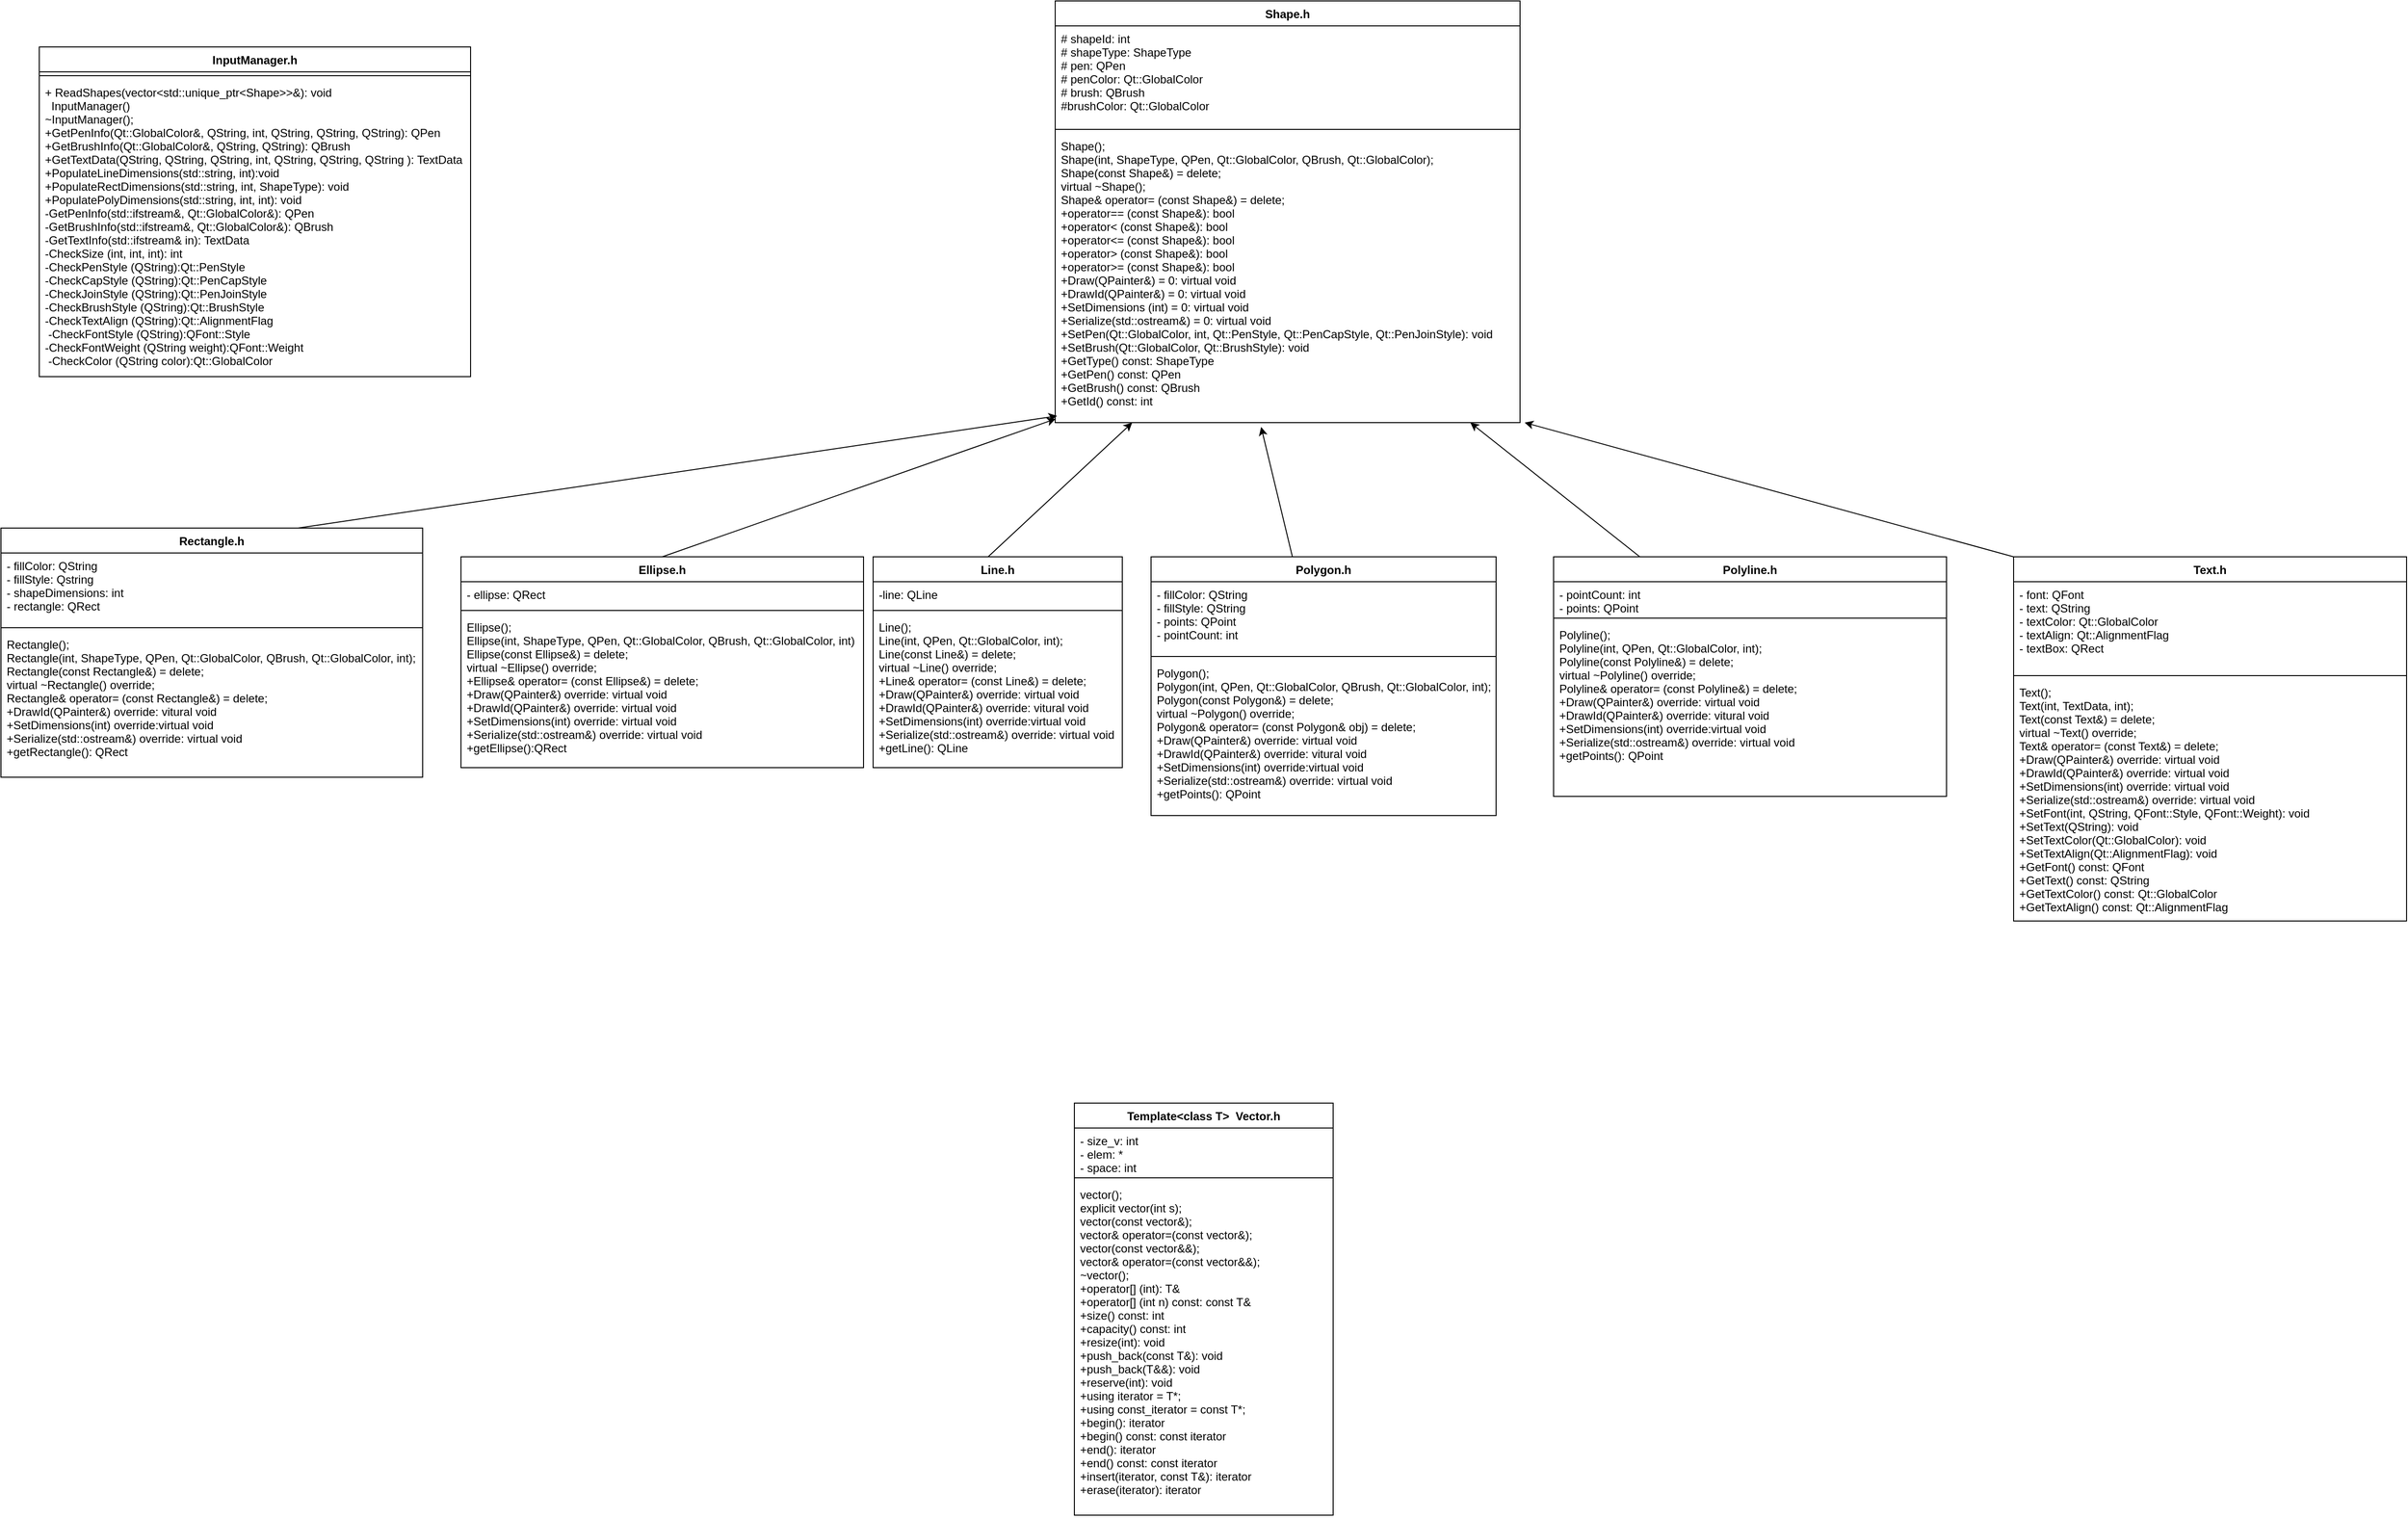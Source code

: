 <mxfile version="15.9.4" type="device" pages="2"><diagram id="QRnCD5VXvzg4Ikm4jeGb" name="Page-1"><mxGraphModel dx="4285" dy="2544" grid="1" gridSize="10" guides="1" tooltips="1" connect="1" arrows="1" fold="1" page="1" pageScale="1" pageWidth="850" pageHeight="1100" math="0" shadow="0"><root><mxCell id="0"/><mxCell id="1" parent="0"/><mxCell id="ikofJ_ncv0Km4C0G176M-1" value="InputManager.h" style="swimlane;fontStyle=1;align=center;verticalAlign=top;childLayout=stackLayout;horizontal=1;startSize=26;horizontalStack=0;resizeParent=1;resizeParentMax=0;resizeLast=0;collapsible=1;marginBottom=0;" vertex="1" parent="1"><mxGeometry x="-1530" y="-1032" width="450" height="344" as="geometry"/></mxCell><mxCell id="ikofJ_ncv0Km4C0G176M-3" value="" style="line;strokeWidth=1;fillColor=none;align=left;verticalAlign=middle;spacingTop=-1;spacingLeft=3;spacingRight=3;rotatable=0;labelPosition=right;points=[];portConstraint=eastwest;" vertex="1" parent="ikofJ_ncv0Km4C0G176M-1"><mxGeometry y="26" width="450" height="8" as="geometry"/></mxCell><mxCell id="ikofJ_ncv0Km4C0G176M-4" value="+ ReadShapes(vector&lt;std::unique_ptr&lt;Shape&gt;&gt;&amp;): void&#10;  InputManager()&#10;~InputManager();&#10;+GetPenInfo(Qt::GlobalColor&amp;, QString, int, QString, QString, QString): QPen&#10;+GetBrushInfo(Qt::GlobalColor&amp;, QString, QString): QBrush&#10;+GetTextData(QString, QString, QString, int, QString, QString, QString ): TextData&#10;+PopulateLineDimensions(std::string, int):void&#10;+PopulateRectDimensions(std::string, int, ShapeType): void&#10;+PopulatePolyDimensions(std::string, int, int): void&#10;-GetPenInfo(std::ifstream&amp;, Qt::GlobalColor&amp;): QPen&#10;-GetBrushInfo(std::ifstream&amp;,  Qt::GlobalColor&amp;): QBrush&#10;-GetTextInfo(std::ifstream&amp; in): TextData&#10;-CheckSize (int, int, int): int&#10;-CheckPenStyle (QString):Qt::PenStyle&#10;-CheckCapStyle (QString):Qt::PenCapStyle&#10;-CheckJoinStyle (QString):Qt::PenJoinStyle&#10;-CheckBrushStyle (QString):Qt::BrushStyle&#10;-CheckTextAlign (QString):Qt::AlignmentFlag&#10; -CheckFontStyle (QString):QFont::Style&#10;-CheckFontWeight (QString weight):QFont::Weight &#10; -CheckColor (QString color):Qt::GlobalColor&#10;&#10;&#10;&#10;&#10;&#10;&#10;&#10;" style="text;strokeColor=none;fillColor=none;align=left;verticalAlign=top;spacingLeft=4;spacingRight=4;overflow=hidden;rotatable=0;points=[[0,0.5],[1,0.5]];portConstraint=eastwest;" vertex="1" parent="ikofJ_ncv0Km4C0G176M-1"><mxGeometry y="34" width="450" height="310" as="geometry"/></mxCell><mxCell id="ikofJ_ncv0Km4C0G176M-5" value="Ellipse.h" style="swimlane;fontStyle=1;align=center;verticalAlign=top;childLayout=stackLayout;horizontal=1;startSize=26;horizontalStack=0;resizeParent=1;resizeParentMax=0;resizeLast=0;collapsible=1;marginBottom=0;" vertex="1" parent="1"><mxGeometry x="-1090" y="-500" width="420" height="220" as="geometry"/></mxCell><mxCell id="ikofJ_ncv0Km4C0G176M-6" value="- ellipse: QRect" style="text;strokeColor=none;fillColor=none;align=left;verticalAlign=top;spacingLeft=4;spacingRight=4;overflow=hidden;rotatable=0;points=[[0,0.5],[1,0.5]];portConstraint=eastwest;" vertex="1" parent="ikofJ_ncv0Km4C0G176M-5"><mxGeometry y="26" width="420" height="26" as="geometry"/></mxCell><mxCell id="ikofJ_ncv0Km4C0G176M-7" value="" style="line;strokeWidth=1;fillColor=none;align=left;verticalAlign=middle;spacingTop=-1;spacingLeft=3;spacingRight=3;rotatable=0;labelPosition=right;points=[];portConstraint=eastwest;" vertex="1" parent="ikofJ_ncv0Km4C0G176M-5"><mxGeometry y="52" width="420" height="8" as="geometry"/></mxCell><mxCell id="ikofJ_ncv0Km4C0G176M-8" value="Ellipse();&#10;Ellipse(int, ShapeType, QPen, Qt::GlobalColor, QBrush, Qt::GlobalColor, int)&#10;    Ellipse(const Ellipse&amp;) = delete; &#10;virtual ~Ellipse() override;&#10;+Ellipse&amp; operator= (const Ellipse&amp;) = delete; &#10;+Draw(QPainter&amp;) override: virtual void&#10;+DrawId(QPainter&amp;) override: virtual void&#10;+SetDimensions(int) override: virtual void&#10;+Serialize(std::ostream&amp;) override: virtual void&#10;+getEllipse():QRect&#10;&#10;" style="text;strokeColor=none;fillColor=none;align=left;verticalAlign=top;spacingLeft=4;spacingRight=4;overflow=hidden;rotatable=0;points=[[0,0.5],[1,0.5]];portConstraint=eastwest;" vertex="1" parent="ikofJ_ncv0Km4C0G176M-5"><mxGeometry y="60" width="420" height="160" as="geometry"/></mxCell><mxCell id="ikofJ_ncv0Km4C0G176M-13" value="Line.h" style="swimlane;fontStyle=1;align=center;verticalAlign=top;childLayout=stackLayout;horizontal=1;startSize=26;horizontalStack=0;resizeParent=1;resizeParentMax=0;resizeLast=0;collapsible=1;marginBottom=0;" vertex="1" parent="1"><mxGeometry x="-660" y="-500" width="260" height="220" as="geometry"/></mxCell><mxCell id="ikofJ_ncv0Km4C0G176M-14" value="-line: QLine" style="text;strokeColor=none;fillColor=none;align=left;verticalAlign=top;spacingLeft=4;spacingRight=4;overflow=hidden;rotatable=0;points=[[0,0.5],[1,0.5]];portConstraint=eastwest;" vertex="1" parent="ikofJ_ncv0Km4C0G176M-13"><mxGeometry y="26" width="260" height="26" as="geometry"/></mxCell><mxCell id="ikofJ_ncv0Km4C0G176M-15" value="" style="line;strokeWidth=1;fillColor=none;align=left;verticalAlign=middle;spacingTop=-1;spacingLeft=3;spacingRight=3;rotatable=0;labelPosition=right;points=[];portConstraint=eastwest;" vertex="1" parent="ikofJ_ncv0Km4C0G176M-13"><mxGeometry y="52" width="260" height="8" as="geometry"/></mxCell><mxCell id="ikofJ_ncv0Km4C0G176M-16" value="Line();&#10;    Line(int, QPen, Qt::GlobalColor, int);&#10;    Line(const Line&amp;) = delete;&#10;    virtual ~Line() override;&#10;+Line&amp; operator= (const Line&amp;) = delete; &#10;+Draw(QPainter&amp;) override: virtual void&#10;+DrawId(QPainter&amp;) override: vitural void&#10;+SetDimensions(int) override:virtual void&#10;+Serialize(std::ostream&amp;) override: virtual void&#10;+getLine(): QLine" style="text;strokeColor=none;fillColor=none;align=left;verticalAlign=top;spacingLeft=4;spacingRight=4;overflow=hidden;rotatable=0;points=[[0,0.5],[1,0.5]];portConstraint=eastwest;" vertex="1" parent="ikofJ_ncv0Km4C0G176M-13"><mxGeometry y="60" width="260" height="160" as="geometry"/></mxCell><mxCell id="ikofJ_ncv0Km4C0G176M-17" value="Polygon.h" style="swimlane;fontStyle=1;align=center;verticalAlign=top;childLayout=stackLayout;horizontal=1;startSize=26;horizontalStack=0;resizeParent=1;resizeParentMax=0;resizeLast=0;collapsible=1;marginBottom=0;" vertex="1" parent="1"><mxGeometry x="-370" y="-500" width="360" height="270" as="geometry"/></mxCell><mxCell id="ikofJ_ncv0Km4C0G176M-18" value="- fillColor: QString&#10;- fillStyle: QString&#10;- points: QPoint&#10;- pointCount: int" style="text;strokeColor=none;fillColor=none;align=left;verticalAlign=top;spacingLeft=4;spacingRight=4;overflow=hidden;rotatable=0;points=[[0,0.5],[1,0.5]];portConstraint=eastwest;" vertex="1" parent="ikofJ_ncv0Km4C0G176M-17"><mxGeometry y="26" width="360" height="74" as="geometry"/></mxCell><mxCell id="ikofJ_ncv0Km4C0G176M-19" value="" style="line;strokeWidth=1;fillColor=none;align=left;verticalAlign=middle;spacingTop=-1;spacingLeft=3;spacingRight=3;rotatable=0;labelPosition=right;points=[];portConstraint=eastwest;" vertex="1" parent="ikofJ_ncv0Km4C0G176M-17"><mxGeometry y="100" width="360" height="8" as="geometry"/></mxCell><mxCell id="ikofJ_ncv0Km4C0G176M-20" value="Polygon();&#10;    Polygon(int, QPen, Qt::GlobalColor, QBrush, Qt::GlobalColor, int);&#10;    Polygon(const Polygon&amp;) = delete; &#10;    virtual ~Polygon() override;&#10;Polygon&amp; operator= (const Polygon&amp; obj) = delete; &#10;+Draw(QPainter&amp;) override: virtual void&#10;+DrawId(QPainter&amp;) override: vitural void&#10;+SetDimensions(int) override:virtual void&#10;+Serialize(std::ostream&amp;) override: virtual void&#10;+getPoints(): QPoint&#10;&#10;" style="text;strokeColor=none;fillColor=none;align=left;verticalAlign=top;spacingLeft=4;spacingRight=4;overflow=hidden;rotatable=0;points=[[0,0.5],[1,0.5]];portConstraint=eastwest;" vertex="1" parent="ikofJ_ncv0Km4C0G176M-17"><mxGeometry y="108" width="360" height="162" as="geometry"/></mxCell><mxCell id="ikofJ_ncv0Km4C0G176M-21" value="Polyline.h" style="swimlane;fontStyle=1;align=center;verticalAlign=top;childLayout=stackLayout;horizontal=1;startSize=26;horizontalStack=0;resizeParent=1;resizeParentMax=0;resizeLast=0;collapsible=1;marginBottom=0;" vertex="1" parent="1"><mxGeometry x="50" y="-500" width="410" height="250" as="geometry"/></mxCell><mxCell id="ikofJ_ncv0Km4C0G176M-22" value="- pointCount: int&#10;- points: QPoint" style="text;strokeColor=none;fillColor=none;align=left;verticalAlign=top;spacingLeft=4;spacingRight=4;overflow=hidden;rotatable=0;points=[[0,0.5],[1,0.5]];portConstraint=eastwest;" vertex="1" parent="ikofJ_ncv0Km4C0G176M-21"><mxGeometry y="26" width="410" height="34" as="geometry"/></mxCell><mxCell id="ikofJ_ncv0Km4C0G176M-23" value="" style="line;strokeWidth=1;fillColor=none;align=left;verticalAlign=middle;spacingTop=-1;spacingLeft=3;spacingRight=3;rotatable=0;labelPosition=right;points=[];portConstraint=eastwest;" vertex="1" parent="ikofJ_ncv0Km4C0G176M-21"><mxGeometry y="60" width="410" height="8" as="geometry"/></mxCell><mxCell id="ikofJ_ncv0Km4C0G176M-24" value="Polyline();&#10;    Polyline(int, QPen, Qt::GlobalColor, int);&#10;    Polyline(const Polyline&amp;) = delete; &#10;    virtual ~Polyline() override;&#10;Polyline&amp; operator= (const Polyline&amp;) = delete; &#10;+Draw(QPainter&amp;) override: virtual void&#10;+DrawId(QPainter&amp;) override: vitural void&#10;+SetDimensions(int) override:virtual void&#10;+Serialize(std::ostream&amp;) override: virtual void&#10;+getPoints(): QPoint" style="text;strokeColor=none;fillColor=none;align=left;verticalAlign=top;spacingLeft=4;spacingRight=4;overflow=hidden;rotatable=0;points=[[0,0.5],[1,0.5]];portConstraint=eastwest;" vertex="1" parent="ikofJ_ncv0Km4C0G176M-21"><mxGeometry y="68" width="410" height="182" as="geometry"/></mxCell><mxCell id="ikofJ_ncv0Km4C0G176M-26" value="Rectangle.h" style="swimlane;fontStyle=1;align=center;verticalAlign=top;childLayout=stackLayout;horizontal=1;startSize=26;horizontalStack=0;resizeParent=1;resizeParentMax=0;resizeLast=0;collapsible=1;marginBottom=0;" vertex="1" parent="1"><mxGeometry x="-1570" y="-530" width="440" height="260" as="geometry"/></mxCell><mxCell id="ikofJ_ncv0Km4C0G176M-27" value="- fillColor: QString&#10;- fillStyle: Qstring&#10;- shapeDimensions: int&#10;- rectangle: QRect" style="text;strokeColor=none;fillColor=none;align=left;verticalAlign=top;spacingLeft=4;spacingRight=4;overflow=hidden;rotatable=0;points=[[0,0.5],[1,0.5]];portConstraint=eastwest;" vertex="1" parent="ikofJ_ncv0Km4C0G176M-26"><mxGeometry y="26" width="440" height="74" as="geometry"/></mxCell><mxCell id="ikofJ_ncv0Km4C0G176M-28" value="" style="line;strokeWidth=1;fillColor=none;align=left;verticalAlign=middle;spacingTop=-1;spacingLeft=3;spacingRight=3;rotatable=0;labelPosition=right;points=[];portConstraint=eastwest;" vertex="1" parent="ikofJ_ncv0Km4C0G176M-26"><mxGeometry y="100" width="440" height="8" as="geometry"/></mxCell><mxCell id="ikofJ_ncv0Km4C0G176M-29" value="Rectangle();&#10;    Rectangle(int, ShapeType, QPen, Qt::GlobalColor, QBrush, Qt::GlobalColor, int);&#10;    Rectangle(const Rectangle&amp;) = delete; &#10;    virtual ~Rectangle() override;&#10;    Rectangle&amp; operator= (const Rectangle&amp;) = delete;&#10;+DrawId(QPainter&amp;) override: vitural void&#10;+SetDimensions(int) override:virtual void&#10;+Serialize(std::ostream&amp;) override: virtual void&#10;+getRectangle(): QRect&#10;" style="text;strokeColor=none;fillColor=none;align=left;verticalAlign=top;spacingLeft=4;spacingRight=4;overflow=hidden;rotatable=0;points=[[0,0.5],[1,0.5]];portConstraint=eastwest;" vertex="1" parent="ikofJ_ncv0Km4C0G176M-26"><mxGeometry y="108" width="440" height="152" as="geometry"/></mxCell><mxCell id="ikofJ_ncv0Km4C0G176M-30" value="Shape.h" style="swimlane;fontStyle=1;align=center;verticalAlign=top;childLayout=stackLayout;horizontal=1;startSize=26;horizontalStack=0;resizeParent=1;resizeParentMax=0;resizeLast=0;collapsible=1;marginBottom=0;" vertex="1" parent="1"><mxGeometry x="-470" y="-1080" width="485" height="440" as="geometry"/></mxCell><mxCell id="ikofJ_ncv0Km4C0G176M-31" value="# shapeId: int&#10;# shapeType: ShapeType&#10;# pen: QPen&#10;# penColor: Qt::GlobalColor&#10;# brush: QBrush&#10;#brushColor: Qt::GlobalColor" style="text;strokeColor=none;fillColor=none;align=left;verticalAlign=top;spacingLeft=4;spacingRight=4;overflow=hidden;rotatable=0;points=[[0,0.5],[1,0.5]];portConstraint=eastwest;" vertex="1" parent="ikofJ_ncv0Km4C0G176M-30"><mxGeometry y="26" width="485" height="104" as="geometry"/></mxCell><mxCell id="ikofJ_ncv0Km4C0G176M-32" value="" style="line;strokeWidth=1;fillColor=none;align=left;verticalAlign=middle;spacingTop=-1;spacingLeft=3;spacingRight=3;rotatable=0;labelPosition=right;points=[];portConstraint=eastwest;" vertex="1" parent="ikofJ_ncv0Km4C0G176M-30"><mxGeometry y="130" width="485" height="8" as="geometry"/></mxCell><mxCell id="ikofJ_ncv0Km4C0G176M-33" value=" Shape();&#10;    Shape(int, ShapeType, QPen, Qt::GlobalColor, QBrush, Qt::GlobalColor);&#10;    Shape(const Shape&amp;) = delete; &#10;    virtual ~Shape();&#10;    Shape&amp; operator= (const Shape&amp;) = delete; &#10;+operator== (const Shape&amp;): bool&#10;+operator&lt; (const Shape&amp;): bool&#10;+operator&lt;= (const Shape&amp;): bool&#10;+operator&gt; (const Shape&amp;): bool&#10;+operator&gt;= (const Shape&amp;): bool&#10;+Draw(QPainter&amp;) = 0: virtual void&#10;+DrawId(QPainter&amp;) = 0: virtual void&#10;+SetDimensions (int) = 0: virtual void&#10;+Serialize(std::ostream&amp;) = 0: virtual void&#10;+SetPen(Qt::GlobalColor, int, Qt::PenStyle, Qt::PenCapStyle, Qt::PenJoinStyle): void&#10;+SetBrush(Qt::GlobalColor, Qt::BrushStyle): void&#10;+GetType() const: ShapeType&#10;+GetPen() const: QPen&#10;+GetBrush() const: QBrush&#10;+GetId() const: int" style="text;strokeColor=none;fillColor=none;align=left;verticalAlign=top;spacingLeft=4;spacingRight=4;overflow=hidden;rotatable=0;points=[[0,0.5],[1,0.5]];portConstraint=eastwest;" vertex="1" parent="ikofJ_ncv0Km4C0G176M-30"><mxGeometry y="138" width="485" height="302" as="geometry"/></mxCell><mxCell id="ikofJ_ncv0Km4C0G176M-34" value="Text.h" style="swimlane;fontStyle=1;align=center;verticalAlign=top;childLayout=stackLayout;horizontal=1;startSize=26;horizontalStack=0;resizeParent=1;resizeParentMax=0;resizeLast=0;collapsible=1;marginBottom=0;" vertex="1" parent="1"><mxGeometry x="530" y="-500" width="410" height="380" as="geometry"/></mxCell><mxCell id="ikofJ_ncv0Km4C0G176M-35" value="- font: QFont&#10;- text: QString&#10;- textColor: Qt::GlobalColor&#10;- textAlign: Qt::AlignmentFlag&#10;- textBox: QRect" style="text;strokeColor=none;fillColor=none;align=left;verticalAlign=top;spacingLeft=4;spacingRight=4;overflow=hidden;rotatable=0;points=[[0,0.5],[1,0.5]];portConstraint=eastwest;" vertex="1" parent="ikofJ_ncv0Km4C0G176M-34"><mxGeometry y="26" width="410" height="94" as="geometry"/></mxCell><mxCell id="ikofJ_ncv0Km4C0G176M-36" value="" style="line;strokeWidth=1;fillColor=none;align=left;verticalAlign=middle;spacingTop=-1;spacingLeft=3;spacingRight=3;rotatable=0;labelPosition=right;points=[];portConstraint=eastwest;" vertex="1" parent="ikofJ_ncv0Km4C0G176M-34"><mxGeometry y="120" width="410" height="8" as="geometry"/></mxCell><mxCell id="ikofJ_ncv0Km4C0G176M-37" value="Text();&#10;    Text(int, TextData, int);&#10;    Text(const Text&amp;) = delete; &#10;    virtual ~Text() override;&#10;    Text&amp; operator= (const Text&amp;) = delete; &#10;+Draw(QPainter&amp;) override: virtual void&#10;+DrawId(QPainter&amp;) override: virtual void&#10;+SetDimensions(int) override: virtual void&#10;+Serialize(std::ostream&amp;) override: virtual void&#10;+SetFont(int, QString, QFont::Style, QFont::Weight): void&#10;+SetText(QString): void&#10;+SetTextColor(Qt::GlobalColor): void&#10;+SetTextAlign(Qt::AlignmentFlag): void&#10;+GetFont() const: QFont&#10;+GetText() const: QString&#10;+GetTextColor() const: Qt::GlobalColor&#10;+GetTextAlign() const: Qt::AlignmentFlag" style="text;strokeColor=none;fillColor=none;align=left;verticalAlign=top;spacingLeft=4;spacingRight=4;overflow=hidden;rotatable=0;points=[[0,0.5],[1,0.5]];portConstraint=eastwest;" vertex="1" parent="ikofJ_ncv0Km4C0G176M-34"><mxGeometry y="128" width="410" height="252" as="geometry"/></mxCell><mxCell id="ikofJ_ncv0Km4C0G176M-38" value="" style="endArrow=classic;html=1;rounded=0;entryX=0.001;entryY=0.987;entryDx=0;entryDy=0;entryPerimeter=0;exitX=0.5;exitY=0;exitDx=0;exitDy=0;" edge="1" parent="1" source="ikofJ_ncv0Km4C0G176M-5" target="ikofJ_ncv0Km4C0G176M-33"><mxGeometry width="50" height="50" relative="1" as="geometry"><mxPoint x="-910" y="-510" as="sourcePoint"/><mxPoint x="-860" y="-560" as="targetPoint"/></mxGeometry></mxCell><mxCell id="ikofJ_ncv0Km4C0G176M-39" value="" style="endArrow=classic;html=1;rounded=0;" edge="1" parent="1" target="ikofJ_ncv0Km4C0G176M-33"><mxGeometry width="50" height="50" relative="1" as="geometry"><mxPoint x="-540" y="-500" as="sourcePoint"/><mxPoint x="-490" y="-550" as="targetPoint"/></mxGeometry></mxCell><mxCell id="ikofJ_ncv0Km4C0G176M-40" value="" style="endArrow=classic;html=1;rounded=0;entryX=0.443;entryY=1.015;entryDx=0;entryDy=0;entryPerimeter=0;" edge="1" parent="1" source="ikofJ_ncv0Km4C0G176M-17" target="ikofJ_ncv0Km4C0G176M-33"><mxGeometry width="50" height="50" relative="1" as="geometry"><mxPoint x="-250" y="-490" as="sourcePoint"/><mxPoint x="-200" y="-540" as="targetPoint"/></mxGeometry></mxCell><mxCell id="ikofJ_ncv0Km4C0G176M-41" value="" style="endArrow=classic;html=1;rounded=0;" edge="1" parent="1" target="ikofJ_ncv0Km4C0G176M-33"><mxGeometry width="50" height="50" relative="1" as="geometry"><mxPoint x="140" y="-500" as="sourcePoint"/><mxPoint x="190" y="-550" as="targetPoint"/></mxGeometry></mxCell><mxCell id="ikofJ_ncv0Km4C0G176M-43" value="" style="endArrow=classic;html=1;rounded=0;entryX=1.01;entryY=1;entryDx=0;entryDy=0;entryPerimeter=0;" edge="1" parent="1" target="ikofJ_ncv0Km4C0G176M-33"><mxGeometry width="50" height="50" relative="1" as="geometry"><mxPoint x="530" y="-500" as="sourcePoint"/><mxPoint x="580" y="-550" as="targetPoint"/></mxGeometry></mxCell><mxCell id="ikofJ_ncv0Km4C0G176M-44" value="" style="endArrow=classic;html=1;rounded=0;entryX=0.004;entryY=0.977;entryDx=0;entryDy=0;entryPerimeter=0;" edge="1" parent="1" target="ikofJ_ncv0Km4C0G176M-33"><mxGeometry width="50" height="50" relative="1" as="geometry"><mxPoint x="-1260" y="-530" as="sourcePoint"/><mxPoint x="-1210" y="-580" as="targetPoint"/></mxGeometry></mxCell><mxCell id="ikofJ_ncv0Km4C0G176M-47" value="Template&lt;class T&gt;  Vector.h" style="swimlane;fontStyle=1;align=center;verticalAlign=top;childLayout=stackLayout;horizontal=1;startSize=26;horizontalStack=0;resizeParent=1;resizeParentMax=0;resizeLast=0;collapsible=1;marginBottom=0;" vertex="1" parent="1"><mxGeometry x="-450" y="70" width="270" height="430" as="geometry"><mxRectangle x="1060" y="-1040" width="140" height="30" as="alternateBounds"/></mxGeometry></mxCell><mxCell id="ikofJ_ncv0Km4C0G176M-48" value="- size_v: int&#10;- elem: *&#10;- space: int" style="text;strokeColor=none;fillColor=none;align=left;verticalAlign=top;spacingLeft=4;spacingRight=4;overflow=hidden;rotatable=0;points=[[0,0.5],[1,0.5]];portConstraint=eastwest;" vertex="1" parent="ikofJ_ncv0Km4C0G176M-47"><mxGeometry y="26" width="270" height="48" as="geometry"/></mxCell><mxCell id="ikofJ_ncv0Km4C0G176M-49" value="" style="line;strokeWidth=1;fillColor=none;align=left;verticalAlign=middle;spacingTop=-1;spacingLeft=3;spacingRight=3;rotatable=0;labelPosition=right;points=[];portConstraint=eastwest;" vertex="1" parent="ikofJ_ncv0Km4C0G176M-47"><mxGeometry y="74" width="270" height="8" as="geometry"/></mxCell><mxCell id="ikofJ_ncv0Km4C0G176M-50" value="vector(); &#10;&#9;explicit vector(int s); &#10;&#9;vector(const vector&amp;); &#10;&#9;vector&amp; operator=(const vector&amp;); &#10;&#9;vector(const vector&amp;&amp;); &#10;&#9;vector&amp; operator=(const vector&amp;&amp;); &#10;&#9;~vector(); &#10;+operator[] (int): T&amp;&#10;+operator[] (int n) const: const T&amp; &#10;+size() const: int&#10;+capacity() const: int&#10;+resize(int): void&#10;+push_back(const T&amp;): void &#10;+push_back(T&amp;&amp;): void&#10;+reserve(int): void&#10;+using iterator = T*;&#10;+using const_iterator = const T*;&#10;+begin(): iterator&#10;+begin() const: const iterator&#10;+end(): iterator &#10;+end() const: const iterator&#10;+insert(iterator, const T&amp;): iterator&#10;+erase(iterator): iterator" style="text;strokeColor=none;fillColor=none;align=left;verticalAlign=top;spacingLeft=4;spacingRight=4;overflow=hidden;rotatable=0;points=[[0,0.5],[1,0.5]];portConstraint=eastwest;" vertex="1" parent="ikofJ_ncv0Km4C0G176M-47"><mxGeometry y="82" width="270" height="348" as="geometry"/></mxCell></root></mxGraphModel></diagram><diagram id="jdGEuRRbIHe9wwOFNIIg" name="Page-2"><mxGraphModel dx="1422" dy="794" grid="1" gridSize="10" guides="1" tooltips="1" connect="1" arrows="1" fold="1" page="1" pageScale="1" pageWidth="850" pageHeight="1100" math="0" shadow="0"><root><mxCell id="nOmfmjTqWxzlkB5ToOiD-0"/><mxCell id="nOmfmjTqWxzlkB5ToOiD-1" parent="nOmfmjTqWxzlkB5ToOiD-0"/></root></mxGraphModel></diagram></mxfile>